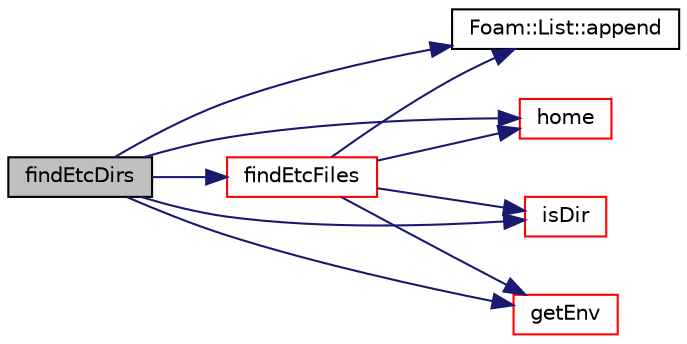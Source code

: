 digraph "findEtcDirs"
{
  bgcolor="transparent";
  edge [fontname="Helvetica",fontsize="10",labelfontname="Helvetica",labelfontsize="10"];
  node [fontname="Helvetica",fontsize="10",shape=record];
  rankdir="LR";
  Node96975 [label="findEtcDirs",height=0.2,width=0.4,color="black", fillcolor="grey75", style="filled", fontcolor="black"];
  Node96975 -> Node96976 [color="midnightblue",fontsize="10",style="solid",fontname="Helvetica"];
  Node96976 [label="Foam::List::append",height=0.2,width=0.4,color="black",URL="$a26833.html#a399dd2bf0d9a32016717dc90126f016b",tooltip="Append an element at the end of the list. "];
  Node96975 -> Node96977 [color="midnightblue",fontsize="10",style="solid",fontname="Helvetica"];
  Node96977 [label="findEtcFiles",height=0.2,width=0.4,color="red",URL="$a21851.html#aab73bb2c46692e2e11dd7364556cd3c5",tooltip="Search for files from user/group/shipped directories. "];
  Node96977 -> Node96978 [color="midnightblue",fontsize="10",style="solid",fontname="Helvetica"];
  Node96978 [label="home",height=0.2,width=0.4,color="red",URL="$a21851.html#ae3d3ec6ddc4a201cdcf369c6a46bcaba",tooltip="Return home directory path name for the current user. "];
  Node96977 -> Node96980 [color="midnightblue",fontsize="10",style="solid",fontname="Helvetica"];
  Node96980 [label="isDir",height=0.2,width=0.4,color="red",URL="$a21851.html#a9c9cf5d33b9c5961f835aefe5d860c5a",tooltip="Does the name exist as a DIRECTORY in the file system? "];
  Node96977 -> Node96976 [color="midnightblue",fontsize="10",style="solid",fontname="Helvetica"];
  Node96977 -> Node96990 [color="midnightblue",fontsize="10",style="solid",fontname="Helvetica"];
  Node96990 [label="getEnv",height=0.2,width=0.4,color="red",URL="$a21851.html#aa811843798d715931c4c97ff949a89f3",tooltip="Return environment variable of given name. "];
  Node96975 -> Node96990 [color="midnightblue",fontsize="10",style="solid",fontname="Helvetica"];
  Node96975 -> Node96978 [color="midnightblue",fontsize="10",style="solid",fontname="Helvetica"];
  Node96975 -> Node96980 [color="midnightblue",fontsize="10",style="solid",fontname="Helvetica"];
}
